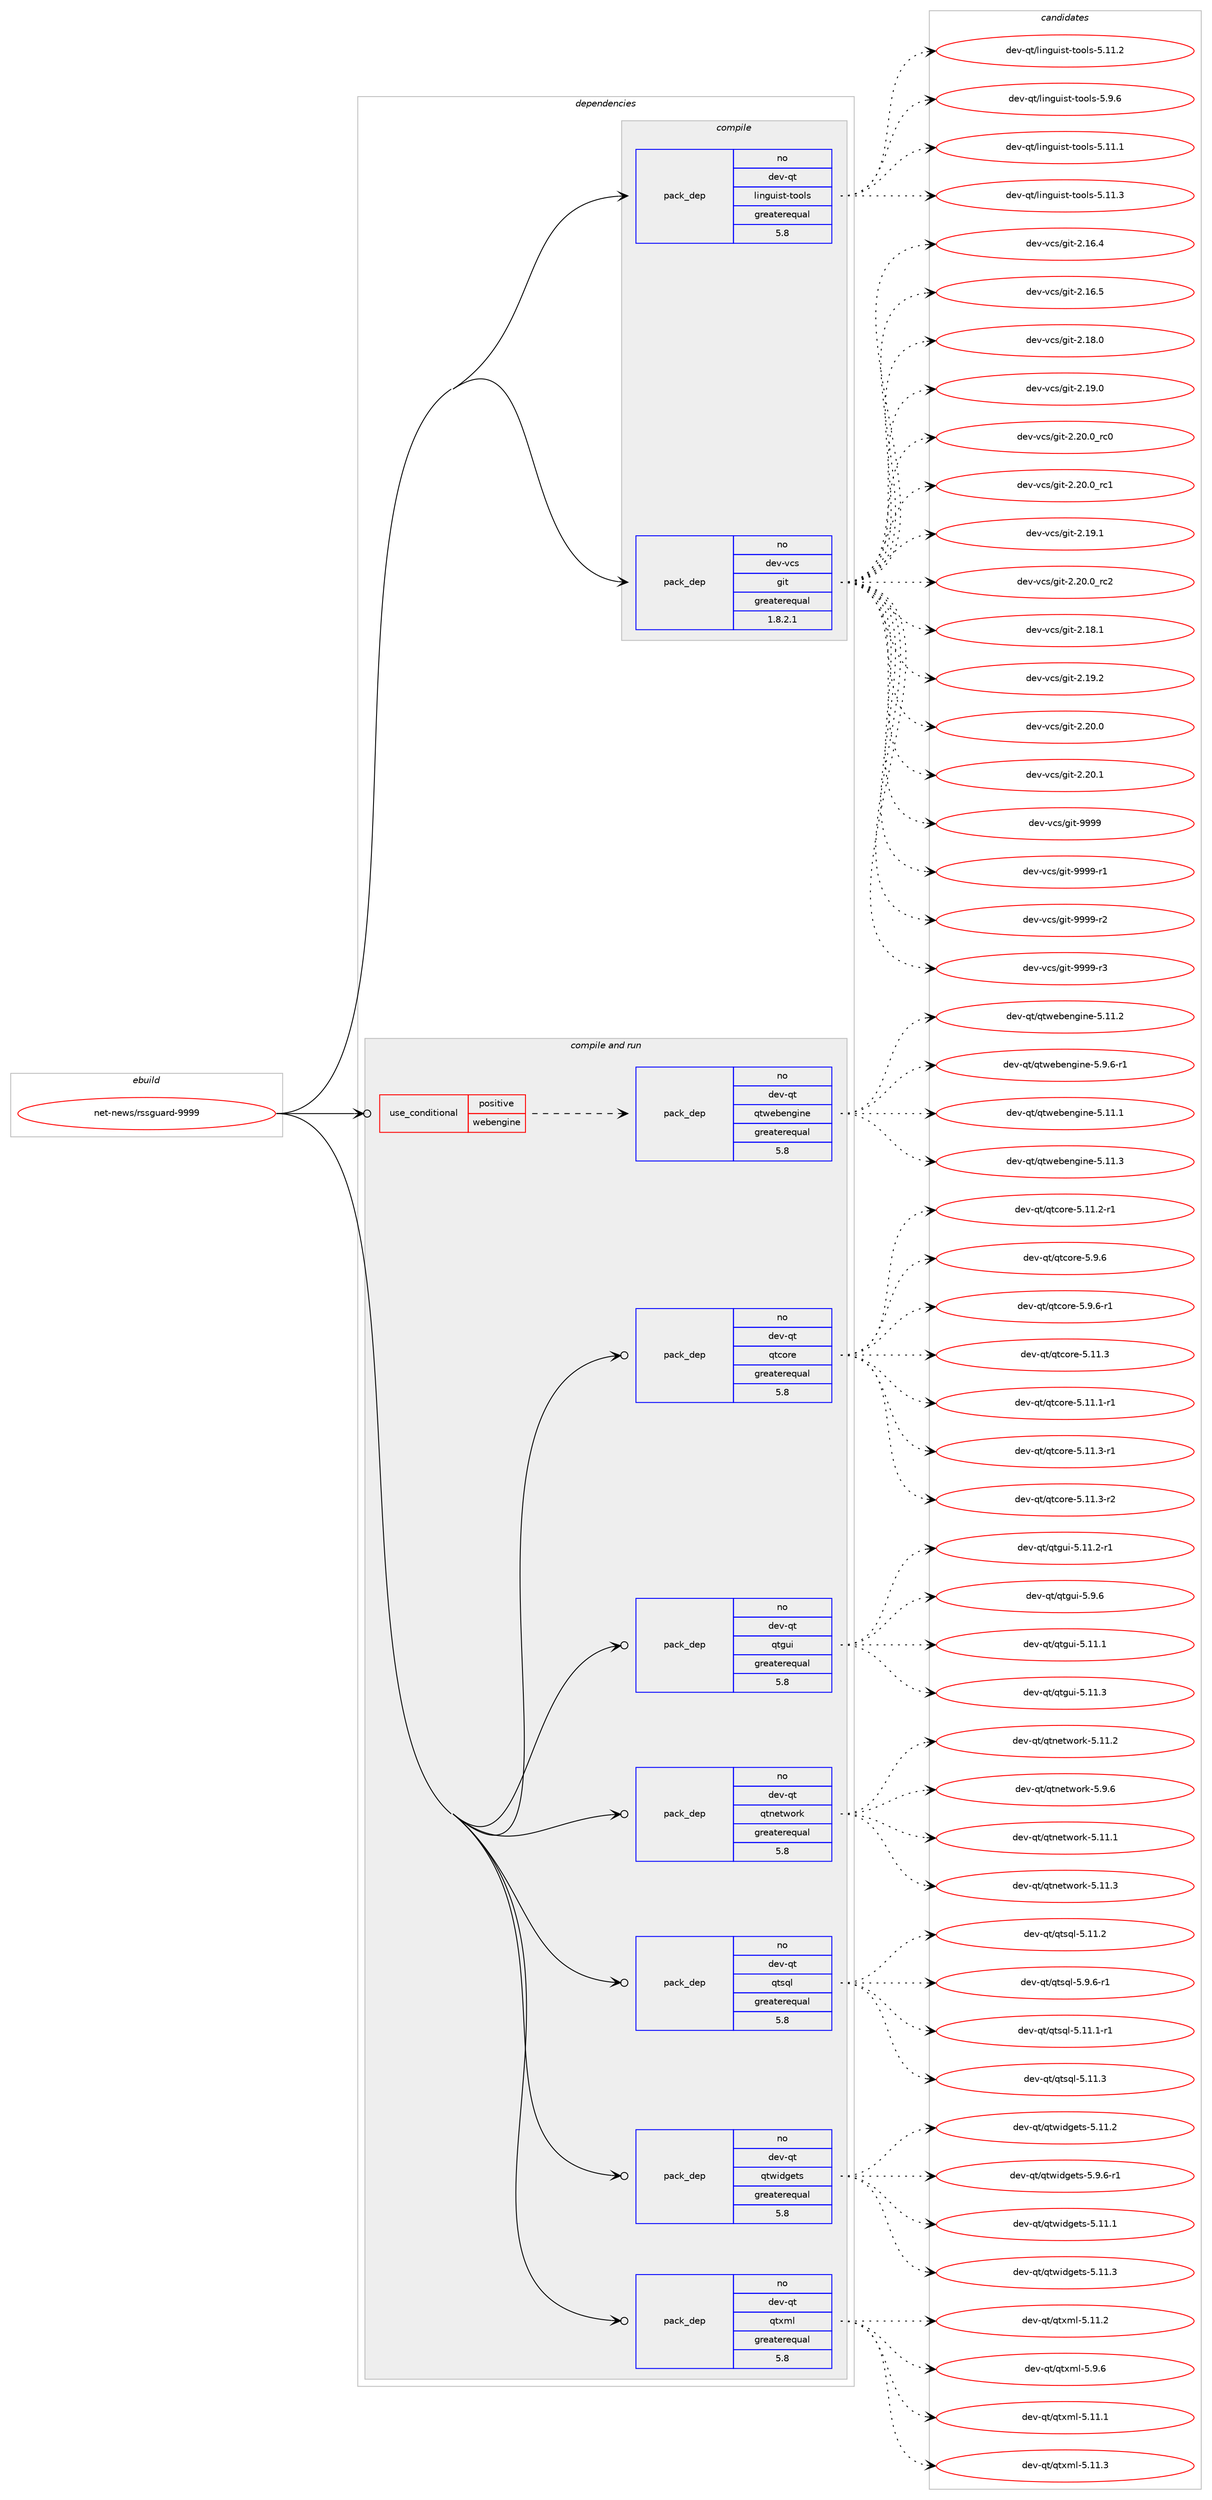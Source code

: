 digraph prolog {

# *************
# Graph options
# *************

newrank=true;
concentrate=true;
compound=true;
graph [rankdir=LR,fontname=Helvetica,fontsize=10,ranksep=1.5];#, ranksep=2.5, nodesep=0.2];
edge  [arrowhead=vee];
node  [fontname=Helvetica,fontsize=10];

# **********
# The ebuild
# **********

subgraph cluster_leftcol {
color=gray;
rank=same;
label=<<i>ebuild</i>>;
id [label="net-news/rssguard-9999", color=red, width=4, href="../net-news/rssguard-9999.svg"];
}

# ****************
# The dependencies
# ****************

subgraph cluster_midcol {
color=gray;
label=<<i>dependencies</i>>;
subgraph cluster_compile {
fillcolor="#eeeeee";
style=filled;
label=<<i>compile</i>>;
subgraph pack4196 {
dependency5357 [label=<<TABLE BORDER="0" CELLBORDER="1" CELLSPACING="0" CELLPADDING="4" WIDTH="220"><TR><TD ROWSPAN="6" CELLPADDING="30">pack_dep</TD></TR><TR><TD WIDTH="110">no</TD></TR><TR><TD>dev-qt</TD></TR><TR><TD>linguist-tools</TD></TR><TR><TD>greaterequal</TD></TR><TR><TD>5.8</TD></TR></TABLE>>, shape=none, color=blue];
}
id:e -> dependency5357:w [weight=20,style="solid",arrowhead="vee"];
subgraph pack4197 {
dependency5358 [label=<<TABLE BORDER="0" CELLBORDER="1" CELLSPACING="0" CELLPADDING="4" WIDTH="220"><TR><TD ROWSPAN="6" CELLPADDING="30">pack_dep</TD></TR><TR><TD WIDTH="110">no</TD></TR><TR><TD>dev-vcs</TD></TR><TR><TD>git</TD></TR><TR><TD>greaterequal</TD></TR><TR><TD>1.8.2.1</TD></TR></TABLE>>, shape=none, color=blue];
}
id:e -> dependency5358:w [weight=20,style="solid",arrowhead="vee"];
}
subgraph cluster_compileandrun {
fillcolor="#eeeeee";
style=filled;
label=<<i>compile and run</i>>;
subgraph cond1026 {
dependency5359 [label=<<TABLE BORDER="0" CELLBORDER="1" CELLSPACING="0" CELLPADDING="4"><TR><TD ROWSPAN="3" CELLPADDING="10">use_conditional</TD></TR><TR><TD>positive</TD></TR><TR><TD>webengine</TD></TR></TABLE>>, shape=none, color=red];
subgraph pack4198 {
dependency5360 [label=<<TABLE BORDER="0" CELLBORDER="1" CELLSPACING="0" CELLPADDING="4" WIDTH="220"><TR><TD ROWSPAN="6" CELLPADDING="30">pack_dep</TD></TR><TR><TD WIDTH="110">no</TD></TR><TR><TD>dev-qt</TD></TR><TR><TD>qtwebengine</TD></TR><TR><TD>greaterequal</TD></TR><TR><TD>5.8</TD></TR></TABLE>>, shape=none, color=blue];
}
dependency5359:e -> dependency5360:w [weight=20,style="dashed",arrowhead="vee"];
}
id:e -> dependency5359:w [weight=20,style="solid",arrowhead="odotvee"];
subgraph pack4199 {
dependency5361 [label=<<TABLE BORDER="0" CELLBORDER="1" CELLSPACING="0" CELLPADDING="4" WIDTH="220"><TR><TD ROWSPAN="6" CELLPADDING="30">pack_dep</TD></TR><TR><TD WIDTH="110">no</TD></TR><TR><TD>dev-qt</TD></TR><TR><TD>qtcore</TD></TR><TR><TD>greaterequal</TD></TR><TR><TD>5.8</TD></TR></TABLE>>, shape=none, color=blue];
}
id:e -> dependency5361:w [weight=20,style="solid",arrowhead="odotvee"];
subgraph pack4200 {
dependency5362 [label=<<TABLE BORDER="0" CELLBORDER="1" CELLSPACING="0" CELLPADDING="4" WIDTH="220"><TR><TD ROWSPAN="6" CELLPADDING="30">pack_dep</TD></TR><TR><TD WIDTH="110">no</TD></TR><TR><TD>dev-qt</TD></TR><TR><TD>qtgui</TD></TR><TR><TD>greaterequal</TD></TR><TR><TD>5.8</TD></TR></TABLE>>, shape=none, color=blue];
}
id:e -> dependency5362:w [weight=20,style="solid",arrowhead="odotvee"];
subgraph pack4201 {
dependency5363 [label=<<TABLE BORDER="0" CELLBORDER="1" CELLSPACING="0" CELLPADDING="4" WIDTH="220"><TR><TD ROWSPAN="6" CELLPADDING="30">pack_dep</TD></TR><TR><TD WIDTH="110">no</TD></TR><TR><TD>dev-qt</TD></TR><TR><TD>qtnetwork</TD></TR><TR><TD>greaterequal</TD></TR><TR><TD>5.8</TD></TR></TABLE>>, shape=none, color=blue];
}
id:e -> dependency5363:w [weight=20,style="solid",arrowhead="odotvee"];
subgraph pack4202 {
dependency5364 [label=<<TABLE BORDER="0" CELLBORDER="1" CELLSPACING="0" CELLPADDING="4" WIDTH="220"><TR><TD ROWSPAN="6" CELLPADDING="30">pack_dep</TD></TR><TR><TD WIDTH="110">no</TD></TR><TR><TD>dev-qt</TD></TR><TR><TD>qtsql</TD></TR><TR><TD>greaterequal</TD></TR><TR><TD>5.8</TD></TR></TABLE>>, shape=none, color=blue];
}
id:e -> dependency5364:w [weight=20,style="solid",arrowhead="odotvee"];
subgraph pack4203 {
dependency5365 [label=<<TABLE BORDER="0" CELLBORDER="1" CELLSPACING="0" CELLPADDING="4" WIDTH="220"><TR><TD ROWSPAN="6" CELLPADDING="30">pack_dep</TD></TR><TR><TD WIDTH="110">no</TD></TR><TR><TD>dev-qt</TD></TR><TR><TD>qtwidgets</TD></TR><TR><TD>greaterequal</TD></TR><TR><TD>5.8</TD></TR></TABLE>>, shape=none, color=blue];
}
id:e -> dependency5365:w [weight=20,style="solid",arrowhead="odotvee"];
subgraph pack4204 {
dependency5366 [label=<<TABLE BORDER="0" CELLBORDER="1" CELLSPACING="0" CELLPADDING="4" WIDTH="220"><TR><TD ROWSPAN="6" CELLPADDING="30">pack_dep</TD></TR><TR><TD WIDTH="110">no</TD></TR><TR><TD>dev-qt</TD></TR><TR><TD>qtxml</TD></TR><TR><TD>greaterequal</TD></TR><TR><TD>5.8</TD></TR></TABLE>>, shape=none, color=blue];
}
id:e -> dependency5366:w [weight=20,style="solid",arrowhead="odotvee"];
}
subgraph cluster_run {
fillcolor="#eeeeee";
style=filled;
label=<<i>run</i>>;
}
}

# **************
# The candidates
# **************

subgraph cluster_choices {
rank=same;
color=gray;
label=<<i>candidates</i>>;

subgraph choice4196 {
color=black;
nodesep=1;
choice10010111845113116471081051101031171051151164511611111110811545534649494650 [label="dev-qt/linguist-tools-5.11.2", color=red, width=4,href="../dev-qt/linguist-tools-5.11.2.svg"];
choice100101118451131164710810511010311710511511645116111111108115455346574654 [label="dev-qt/linguist-tools-5.9.6", color=red, width=4,href="../dev-qt/linguist-tools-5.9.6.svg"];
choice10010111845113116471081051101031171051151164511611111110811545534649494649 [label="dev-qt/linguist-tools-5.11.1", color=red, width=4,href="../dev-qt/linguist-tools-5.11.1.svg"];
choice10010111845113116471081051101031171051151164511611111110811545534649494651 [label="dev-qt/linguist-tools-5.11.3", color=red, width=4,href="../dev-qt/linguist-tools-5.11.3.svg"];
dependency5357:e -> choice10010111845113116471081051101031171051151164511611111110811545534649494650:w [style=dotted,weight="100"];
dependency5357:e -> choice100101118451131164710810511010311710511511645116111111108115455346574654:w [style=dotted,weight="100"];
dependency5357:e -> choice10010111845113116471081051101031171051151164511611111110811545534649494649:w [style=dotted,weight="100"];
dependency5357:e -> choice10010111845113116471081051101031171051151164511611111110811545534649494651:w [style=dotted,weight="100"];
}
subgraph choice4197 {
color=black;
nodesep=1;
choice10010111845118991154710310511645504649544652 [label="dev-vcs/git-2.16.4", color=red, width=4,href="../dev-vcs/git-2.16.4.svg"];
choice10010111845118991154710310511645504649544653 [label="dev-vcs/git-2.16.5", color=red, width=4,href="../dev-vcs/git-2.16.5.svg"];
choice10010111845118991154710310511645504649564648 [label="dev-vcs/git-2.18.0", color=red, width=4,href="../dev-vcs/git-2.18.0.svg"];
choice10010111845118991154710310511645504649574648 [label="dev-vcs/git-2.19.0", color=red, width=4,href="../dev-vcs/git-2.19.0.svg"];
choice10010111845118991154710310511645504650484648951149948 [label="dev-vcs/git-2.20.0_rc0", color=red, width=4,href="../dev-vcs/git-2.20.0_rc0.svg"];
choice10010111845118991154710310511645504650484648951149949 [label="dev-vcs/git-2.20.0_rc1", color=red, width=4,href="../dev-vcs/git-2.20.0_rc1.svg"];
choice10010111845118991154710310511645504649574649 [label="dev-vcs/git-2.19.1", color=red, width=4,href="../dev-vcs/git-2.19.1.svg"];
choice10010111845118991154710310511645504650484648951149950 [label="dev-vcs/git-2.20.0_rc2", color=red, width=4,href="../dev-vcs/git-2.20.0_rc2.svg"];
choice10010111845118991154710310511645504649564649 [label="dev-vcs/git-2.18.1", color=red, width=4,href="../dev-vcs/git-2.18.1.svg"];
choice10010111845118991154710310511645504649574650 [label="dev-vcs/git-2.19.2", color=red, width=4,href="../dev-vcs/git-2.19.2.svg"];
choice10010111845118991154710310511645504650484648 [label="dev-vcs/git-2.20.0", color=red, width=4,href="../dev-vcs/git-2.20.0.svg"];
choice10010111845118991154710310511645504650484649 [label="dev-vcs/git-2.20.1", color=red, width=4,href="../dev-vcs/git-2.20.1.svg"];
choice1001011184511899115471031051164557575757 [label="dev-vcs/git-9999", color=red, width=4,href="../dev-vcs/git-9999.svg"];
choice10010111845118991154710310511645575757574511449 [label="dev-vcs/git-9999-r1", color=red, width=4,href="../dev-vcs/git-9999-r1.svg"];
choice10010111845118991154710310511645575757574511450 [label="dev-vcs/git-9999-r2", color=red, width=4,href="../dev-vcs/git-9999-r2.svg"];
choice10010111845118991154710310511645575757574511451 [label="dev-vcs/git-9999-r3", color=red, width=4,href="../dev-vcs/git-9999-r3.svg"];
dependency5358:e -> choice10010111845118991154710310511645504649544652:w [style=dotted,weight="100"];
dependency5358:e -> choice10010111845118991154710310511645504649544653:w [style=dotted,weight="100"];
dependency5358:e -> choice10010111845118991154710310511645504649564648:w [style=dotted,weight="100"];
dependency5358:e -> choice10010111845118991154710310511645504649574648:w [style=dotted,weight="100"];
dependency5358:e -> choice10010111845118991154710310511645504650484648951149948:w [style=dotted,weight="100"];
dependency5358:e -> choice10010111845118991154710310511645504650484648951149949:w [style=dotted,weight="100"];
dependency5358:e -> choice10010111845118991154710310511645504649574649:w [style=dotted,weight="100"];
dependency5358:e -> choice10010111845118991154710310511645504650484648951149950:w [style=dotted,weight="100"];
dependency5358:e -> choice10010111845118991154710310511645504649564649:w [style=dotted,weight="100"];
dependency5358:e -> choice10010111845118991154710310511645504649574650:w [style=dotted,weight="100"];
dependency5358:e -> choice10010111845118991154710310511645504650484648:w [style=dotted,weight="100"];
dependency5358:e -> choice10010111845118991154710310511645504650484649:w [style=dotted,weight="100"];
dependency5358:e -> choice1001011184511899115471031051164557575757:w [style=dotted,weight="100"];
dependency5358:e -> choice10010111845118991154710310511645575757574511449:w [style=dotted,weight="100"];
dependency5358:e -> choice10010111845118991154710310511645575757574511450:w [style=dotted,weight="100"];
dependency5358:e -> choice10010111845118991154710310511645575757574511451:w [style=dotted,weight="100"];
}
subgraph choice4198 {
color=black;
nodesep=1;
choice10010111845113116471131161191019810111010310511010145534649494650 [label="dev-qt/qtwebengine-5.11.2", color=red, width=4,href="../dev-qt/qtwebengine-5.11.2.svg"];
choice1001011184511311647113116119101981011101031051101014553465746544511449 [label="dev-qt/qtwebengine-5.9.6-r1", color=red, width=4,href="../dev-qt/qtwebengine-5.9.6-r1.svg"];
choice10010111845113116471131161191019810111010310511010145534649494649 [label="dev-qt/qtwebengine-5.11.1", color=red, width=4,href="../dev-qt/qtwebengine-5.11.1.svg"];
choice10010111845113116471131161191019810111010310511010145534649494651 [label="dev-qt/qtwebengine-5.11.3", color=red, width=4,href="../dev-qt/qtwebengine-5.11.3.svg"];
dependency5360:e -> choice10010111845113116471131161191019810111010310511010145534649494650:w [style=dotted,weight="100"];
dependency5360:e -> choice1001011184511311647113116119101981011101031051101014553465746544511449:w [style=dotted,weight="100"];
dependency5360:e -> choice10010111845113116471131161191019810111010310511010145534649494649:w [style=dotted,weight="100"];
dependency5360:e -> choice10010111845113116471131161191019810111010310511010145534649494651:w [style=dotted,weight="100"];
}
subgraph choice4199 {
color=black;
nodesep=1;
choice100101118451131164711311699111114101455346494946504511449 [label="dev-qt/qtcore-5.11.2-r1", color=red, width=4,href="../dev-qt/qtcore-5.11.2-r1.svg"];
choice100101118451131164711311699111114101455346574654 [label="dev-qt/qtcore-5.9.6", color=red, width=4,href="../dev-qt/qtcore-5.9.6.svg"];
choice1001011184511311647113116991111141014553465746544511449 [label="dev-qt/qtcore-5.9.6-r1", color=red, width=4,href="../dev-qt/qtcore-5.9.6-r1.svg"];
choice10010111845113116471131169911111410145534649494651 [label="dev-qt/qtcore-5.11.3", color=red, width=4,href="../dev-qt/qtcore-5.11.3.svg"];
choice100101118451131164711311699111114101455346494946494511449 [label="dev-qt/qtcore-5.11.1-r1", color=red, width=4,href="../dev-qt/qtcore-5.11.1-r1.svg"];
choice100101118451131164711311699111114101455346494946514511449 [label="dev-qt/qtcore-5.11.3-r1", color=red, width=4,href="../dev-qt/qtcore-5.11.3-r1.svg"];
choice100101118451131164711311699111114101455346494946514511450 [label="dev-qt/qtcore-5.11.3-r2", color=red, width=4,href="../dev-qt/qtcore-5.11.3-r2.svg"];
dependency5361:e -> choice100101118451131164711311699111114101455346494946504511449:w [style=dotted,weight="100"];
dependency5361:e -> choice100101118451131164711311699111114101455346574654:w [style=dotted,weight="100"];
dependency5361:e -> choice1001011184511311647113116991111141014553465746544511449:w [style=dotted,weight="100"];
dependency5361:e -> choice10010111845113116471131169911111410145534649494651:w [style=dotted,weight="100"];
dependency5361:e -> choice100101118451131164711311699111114101455346494946494511449:w [style=dotted,weight="100"];
dependency5361:e -> choice100101118451131164711311699111114101455346494946514511449:w [style=dotted,weight="100"];
dependency5361:e -> choice100101118451131164711311699111114101455346494946514511450:w [style=dotted,weight="100"];
}
subgraph choice4200 {
color=black;
nodesep=1;
choice1001011184511311647113116103117105455346494946504511449 [label="dev-qt/qtgui-5.11.2-r1", color=red, width=4,href="../dev-qt/qtgui-5.11.2-r1.svg"];
choice1001011184511311647113116103117105455346574654 [label="dev-qt/qtgui-5.9.6", color=red, width=4,href="../dev-qt/qtgui-5.9.6.svg"];
choice100101118451131164711311610311710545534649494649 [label="dev-qt/qtgui-5.11.1", color=red, width=4,href="../dev-qt/qtgui-5.11.1.svg"];
choice100101118451131164711311610311710545534649494651 [label="dev-qt/qtgui-5.11.3", color=red, width=4,href="../dev-qt/qtgui-5.11.3.svg"];
dependency5362:e -> choice1001011184511311647113116103117105455346494946504511449:w [style=dotted,weight="100"];
dependency5362:e -> choice1001011184511311647113116103117105455346574654:w [style=dotted,weight="100"];
dependency5362:e -> choice100101118451131164711311610311710545534649494649:w [style=dotted,weight="100"];
dependency5362:e -> choice100101118451131164711311610311710545534649494651:w [style=dotted,weight="100"];
}
subgraph choice4201 {
color=black;
nodesep=1;
choice100101118451131164711311611010111611911111410745534649494650 [label="dev-qt/qtnetwork-5.11.2", color=red, width=4,href="../dev-qt/qtnetwork-5.11.2.svg"];
choice1001011184511311647113116110101116119111114107455346574654 [label="dev-qt/qtnetwork-5.9.6", color=red, width=4,href="../dev-qt/qtnetwork-5.9.6.svg"];
choice100101118451131164711311611010111611911111410745534649494649 [label="dev-qt/qtnetwork-5.11.1", color=red, width=4,href="../dev-qt/qtnetwork-5.11.1.svg"];
choice100101118451131164711311611010111611911111410745534649494651 [label="dev-qt/qtnetwork-5.11.3", color=red, width=4,href="../dev-qt/qtnetwork-5.11.3.svg"];
dependency5363:e -> choice100101118451131164711311611010111611911111410745534649494650:w [style=dotted,weight="100"];
dependency5363:e -> choice1001011184511311647113116110101116119111114107455346574654:w [style=dotted,weight="100"];
dependency5363:e -> choice100101118451131164711311611010111611911111410745534649494649:w [style=dotted,weight="100"];
dependency5363:e -> choice100101118451131164711311611010111611911111410745534649494651:w [style=dotted,weight="100"];
}
subgraph choice4202 {
color=black;
nodesep=1;
choice100101118451131164711311611511310845534649494650 [label="dev-qt/qtsql-5.11.2", color=red, width=4,href="../dev-qt/qtsql-5.11.2.svg"];
choice10010111845113116471131161151131084553465746544511449 [label="dev-qt/qtsql-5.9.6-r1", color=red, width=4,href="../dev-qt/qtsql-5.9.6-r1.svg"];
choice1001011184511311647113116115113108455346494946494511449 [label="dev-qt/qtsql-5.11.1-r1", color=red, width=4,href="../dev-qt/qtsql-5.11.1-r1.svg"];
choice100101118451131164711311611511310845534649494651 [label="dev-qt/qtsql-5.11.3", color=red, width=4,href="../dev-qt/qtsql-5.11.3.svg"];
dependency5364:e -> choice100101118451131164711311611511310845534649494650:w [style=dotted,weight="100"];
dependency5364:e -> choice10010111845113116471131161151131084553465746544511449:w [style=dotted,weight="100"];
dependency5364:e -> choice1001011184511311647113116115113108455346494946494511449:w [style=dotted,weight="100"];
dependency5364:e -> choice100101118451131164711311611511310845534649494651:w [style=dotted,weight="100"];
}
subgraph choice4203 {
color=black;
nodesep=1;
choice100101118451131164711311611910510010310111611545534649494650 [label="dev-qt/qtwidgets-5.11.2", color=red, width=4,href="../dev-qt/qtwidgets-5.11.2.svg"];
choice10010111845113116471131161191051001031011161154553465746544511449 [label="dev-qt/qtwidgets-5.9.6-r1", color=red, width=4,href="../dev-qt/qtwidgets-5.9.6-r1.svg"];
choice100101118451131164711311611910510010310111611545534649494649 [label="dev-qt/qtwidgets-5.11.1", color=red, width=4,href="../dev-qt/qtwidgets-5.11.1.svg"];
choice100101118451131164711311611910510010310111611545534649494651 [label="dev-qt/qtwidgets-5.11.3", color=red, width=4,href="../dev-qt/qtwidgets-5.11.3.svg"];
dependency5365:e -> choice100101118451131164711311611910510010310111611545534649494650:w [style=dotted,weight="100"];
dependency5365:e -> choice10010111845113116471131161191051001031011161154553465746544511449:w [style=dotted,weight="100"];
dependency5365:e -> choice100101118451131164711311611910510010310111611545534649494649:w [style=dotted,weight="100"];
dependency5365:e -> choice100101118451131164711311611910510010310111611545534649494651:w [style=dotted,weight="100"];
}
subgraph choice4204 {
color=black;
nodesep=1;
choice100101118451131164711311612010910845534649494650 [label="dev-qt/qtxml-5.11.2", color=red, width=4,href="../dev-qt/qtxml-5.11.2.svg"];
choice1001011184511311647113116120109108455346574654 [label="dev-qt/qtxml-5.9.6", color=red, width=4,href="../dev-qt/qtxml-5.9.6.svg"];
choice100101118451131164711311612010910845534649494649 [label="dev-qt/qtxml-5.11.1", color=red, width=4,href="../dev-qt/qtxml-5.11.1.svg"];
choice100101118451131164711311612010910845534649494651 [label="dev-qt/qtxml-5.11.3", color=red, width=4,href="../dev-qt/qtxml-5.11.3.svg"];
dependency5366:e -> choice100101118451131164711311612010910845534649494650:w [style=dotted,weight="100"];
dependency5366:e -> choice1001011184511311647113116120109108455346574654:w [style=dotted,weight="100"];
dependency5366:e -> choice100101118451131164711311612010910845534649494649:w [style=dotted,weight="100"];
dependency5366:e -> choice100101118451131164711311612010910845534649494651:w [style=dotted,weight="100"];
}
}

}
